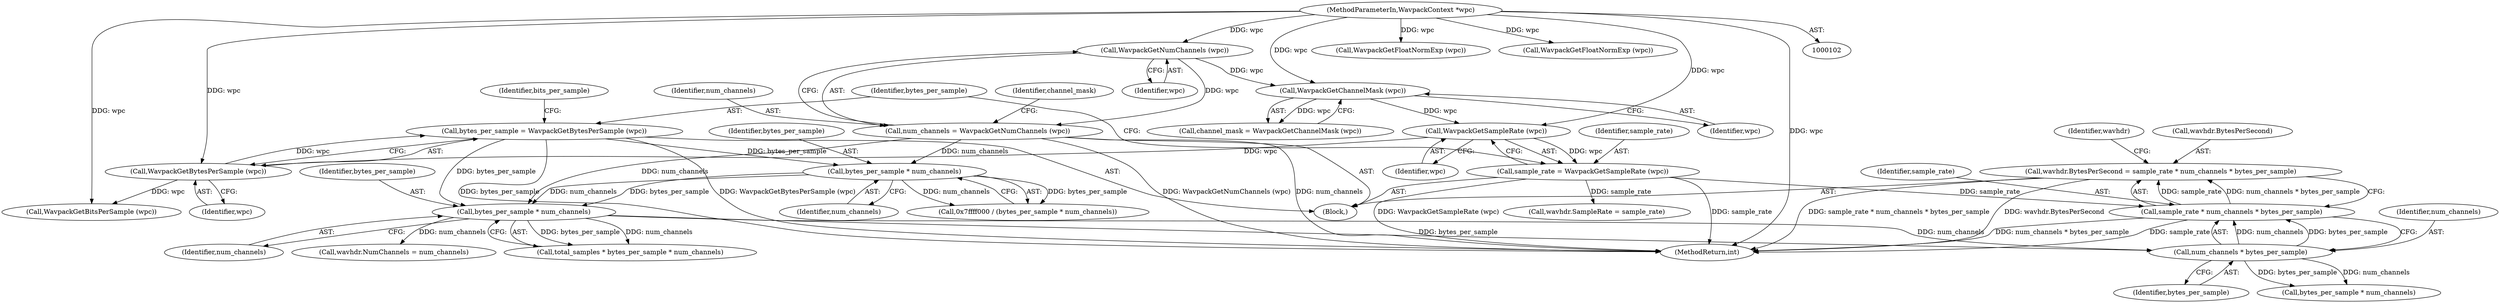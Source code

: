 digraph "0_WavPack_d5bf76b5a88d044a1be1d5656698e3ba737167e5_0@integer" {
"1000240" [label="(Call,wavhdr.BytesPerSecond = sample_rate * num_channels * bytes_per_sample)"];
"1000244" [label="(Call,sample_rate * num_channels * bytes_per_sample)"];
"1000142" [label="(Call,sample_rate = WavpackGetSampleRate (wpc))"];
"1000144" [label="(Call,WavpackGetSampleRate (wpc))"];
"1000139" [label="(Call,WavpackGetChannelMask (wpc))"];
"1000134" [label="(Call,WavpackGetNumChannels (wpc))"];
"1000104" [label="(MethodParameterIn,WavpackContext *wpc)"];
"1000246" [label="(Call,num_channels * bytes_per_sample)"];
"1000198" [label="(Call,bytes_per_sample * num_channels)"];
"1000147" [label="(Call,bytes_per_sample = WavpackGetBytesPerSample (wpc))"];
"1000149" [label="(Call,WavpackGetBytesPerSample (wpc))"];
"1000191" [label="(Call,bytes_per_sample * num_channels)"];
"1000132" [label="(Call,num_channels = WavpackGetNumChannels (wpc))"];
"1000147" [label="(Call,bytes_per_sample = WavpackGetBytesPerSample (wpc))"];
"1000246" [label="(Call,num_channels * bytes_per_sample)"];
"1000174" [label="(Call,WavpackGetFloatNormExp (wpc))"];
"1000248" [label="(Identifier,bytes_per_sample)"];
"1000193" [label="(Identifier,num_channels)"];
"1000142" [label="(Call,sample_rate = WavpackGetSampleRate (wpc))"];
"1000191" [label="(Call,bytes_per_sample * num_channels)"];
"1000145" [label="(Identifier,wpc)"];
"1000134" [label="(Call,WavpackGetNumChannels (wpc))"];
"1000137" [label="(Call,channel_mask = WavpackGetChannelMask (wpc))"];
"1000240" [label="(Call,wavhdr.BytesPerSecond = sample_rate * num_channels * bytes_per_sample)"];
"1000149" [label="(Call,WavpackGetBytesPerSample (wpc))"];
"1000192" [label="(Identifier,bytes_per_sample)"];
"1000133" [label="(Identifier,num_channels)"];
"1000148" [label="(Identifier,bytes_per_sample)"];
"1000138" [label="(Identifier,channel_mask)"];
"1000143" [label="(Identifier,sample_rate)"];
"1000235" [label="(Call,wavhdr.SampleRate = sample_rate)"];
"1000244" [label="(Call,sample_rate * num_channels * bytes_per_sample)"];
"1000132" [label="(Call,num_channels = WavpackGetNumChannels (wpc))"];
"1000251" [label="(Identifier,wavhdr)"];
"1000198" [label="(Call,bytes_per_sample * num_channels)"];
"1000189" [label="(Call,0x7ffff000 / (bytes_per_sample * num_channels))"];
"1000160" [label="(Call,WavpackGetFloatNormExp (wpc))"];
"1000153" [label="(Identifier,bits_per_sample)"];
"1000200" [label="(Identifier,num_channels)"];
"1000144" [label="(Call,WavpackGetSampleRate (wpc))"];
"1000245" [label="(Identifier,sample_rate)"];
"1000135" [label="(Identifier,wpc)"];
"1000150" [label="(Identifier,wpc)"];
"1000241" [label="(Call,wavhdr.BytesPerSecond)"];
"1000139" [label="(Call,WavpackGetChannelMask (wpc))"];
"1000199" [label="(Identifier,bytes_per_sample)"];
"1000230" [label="(Call,wavhdr.NumChannels = num_channels)"];
"1000725" [label="(MethodReturn,int)"];
"1000107" [label="(Block,)"];
"1000253" [label="(Call,bytes_per_sample * num_channels)"];
"1000104" [label="(MethodParameterIn,WavpackContext *wpc)"];
"1000140" [label="(Identifier,wpc)"];
"1000247" [label="(Identifier,num_channels)"];
"1000154" [label="(Call,WavpackGetBitsPerSample (wpc))"];
"1000196" [label="(Call,total_samples * bytes_per_sample * num_channels)"];
"1000240" -> "1000107"  [label="AST: "];
"1000240" -> "1000244"  [label="CFG: "];
"1000241" -> "1000240"  [label="AST: "];
"1000244" -> "1000240"  [label="AST: "];
"1000251" -> "1000240"  [label="CFG: "];
"1000240" -> "1000725"  [label="DDG: sample_rate * num_channels * bytes_per_sample"];
"1000240" -> "1000725"  [label="DDG: wavhdr.BytesPerSecond"];
"1000244" -> "1000240"  [label="DDG: sample_rate"];
"1000244" -> "1000240"  [label="DDG: num_channels * bytes_per_sample"];
"1000244" -> "1000246"  [label="CFG: "];
"1000245" -> "1000244"  [label="AST: "];
"1000246" -> "1000244"  [label="AST: "];
"1000244" -> "1000725"  [label="DDG: sample_rate"];
"1000244" -> "1000725"  [label="DDG: num_channels * bytes_per_sample"];
"1000142" -> "1000244"  [label="DDG: sample_rate"];
"1000246" -> "1000244"  [label="DDG: num_channels"];
"1000246" -> "1000244"  [label="DDG: bytes_per_sample"];
"1000142" -> "1000107"  [label="AST: "];
"1000142" -> "1000144"  [label="CFG: "];
"1000143" -> "1000142"  [label="AST: "];
"1000144" -> "1000142"  [label="AST: "];
"1000148" -> "1000142"  [label="CFG: "];
"1000142" -> "1000725"  [label="DDG: WavpackGetSampleRate (wpc)"];
"1000142" -> "1000725"  [label="DDG: sample_rate"];
"1000144" -> "1000142"  [label="DDG: wpc"];
"1000142" -> "1000235"  [label="DDG: sample_rate"];
"1000144" -> "1000145"  [label="CFG: "];
"1000145" -> "1000144"  [label="AST: "];
"1000139" -> "1000144"  [label="DDG: wpc"];
"1000104" -> "1000144"  [label="DDG: wpc"];
"1000144" -> "1000149"  [label="DDG: wpc"];
"1000139" -> "1000137"  [label="AST: "];
"1000139" -> "1000140"  [label="CFG: "];
"1000140" -> "1000139"  [label="AST: "];
"1000137" -> "1000139"  [label="CFG: "];
"1000139" -> "1000137"  [label="DDG: wpc"];
"1000134" -> "1000139"  [label="DDG: wpc"];
"1000104" -> "1000139"  [label="DDG: wpc"];
"1000134" -> "1000132"  [label="AST: "];
"1000134" -> "1000135"  [label="CFG: "];
"1000135" -> "1000134"  [label="AST: "];
"1000132" -> "1000134"  [label="CFG: "];
"1000134" -> "1000132"  [label="DDG: wpc"];
"1000104" -> "1000134"  [label="DDG: wpc"];
"1000104" -> "1000102"  [label="AST: "];
"1000104" -> "1000725"  [label="DDG: wpc"];
"1000104" -> "1000149"  [label="DDG: wpc"];
"1000104" -> "1000154"  [label="DDG: wpc"];
"1000104" -> "1000160"  [label="DDG: wpc"];
"1000104" -> "1000174"  [label="DDG: wpc"];
"1000246" -> "1000248"  [label="CFG: "];
"1000247" -> "1000246"  [label="AST: "];
"1000248" -> "1000246"  [label="AST: "];
"1000198" -> "1000246"  [label="DDG: num_channels"];
"1000198" -> "1000246"  [label="DDG: bytes_per_sample"];
"1000246" -> "1000253"  [label="DDG: bytes_per_sample"];
"1000246" -> "1000253"  [label="DDG: num_channels"];
"1000198" -> "1000196"  [label="AST: "];
"1000198" -> "1000200"  [label="CFG: "];
"1000199" -> "1000198"  [label="AST: "];
"1000200" -> "1000198"  [label="AST: "];
"1000196" -> "1000198"  [label="CFG: "];
"1000198" -> "1000196"  [label="DDG: bytes_per_sample"];
"1000198" -> "1000196"  [label="DDG: num_channels"];
"1000147" -> "1000198"  [label="DDG: bytes_per_sample"];
"1000191" -> "1000198"  [label="DDG: bytes_per_sample"];
"1000191" -> "1000198"  [label="DDG: num_channels"];
"1000132" -> "1000198"  [label="DDG: num_channels"];
"1000198" -> "1000230"  [label="DDG: num_channels"];
"1000147" -> "1000107"  [label="AST: "];
"1000147" -> "1000149"  [label="CFG: "];
"1000148" -> "1000147"  [label="AST: "];
"1000149" -> "1000147"  [label="AST: "];
"1000153" -> "1000147"  [label="CFG: "];
"1000147" -> "1000725"  [label="DDG: WavpackGetBytesPerSample (wpc)"];
"1000147" -> "1000725"  [label="DDG: bytes_per_sample"];
"1000149" -> "1000147"  [label="DDG: wpc"];
"1000147" -> "1000191"  [label="DDG: bytes_per_sample"];
"1000149" -> "1000150"  [label="CFG: "];
"1000150" -> "1000149"  [label="AST: "];
"1000149" -> "1000154"  [label="DDG: wpc"];
"1000191" -> "1000189"  [label="AST: "];
"1000191" -> "1000193"  [label="CFG: "];
"1000192" -> "1000191"  [label="AST: "];
"1000193" -> "1000191"  [label="AST: "];
"1000189" -> "1000191"  [label="CFG: "];
"1000191" -> "1000189"  [label="DDG: bytes_per_sample"];
"1000191" -> "1000189"  [label="DDG: num_channels"];
"1000132" -> "1000191"  [label="DDG: num_channels"];
"1000132" -> "1000107"  [label="AST: "];
"1000133" -> "1000132"  [label="AST: "];
"1000138" -> "1000132"  [label="CFG: "];
"1000132" -> "1000725"  [label="DDG: WavpackGetNumChannels (wpc)"];
"1000132" -> "1000725"  [label="DDG: num_channels"];
}
